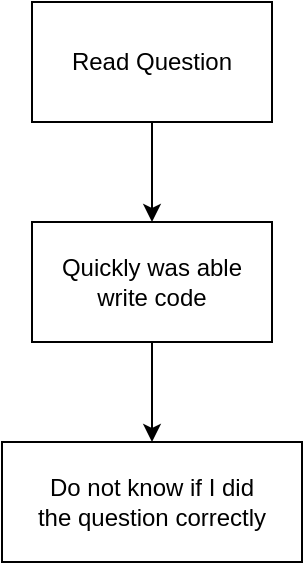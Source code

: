 <mxfile version="28.1.2">
  <diagram name="Page-1" id="EJUd-INsThSqOHwTjZL0">
    <mxGraphModel dx="918" dy="703" grid="1" gridSize="10" guides="1" tooltips="1" connect="1" arrows="1" fold="1" page="1" pageScale="1" pageWidth="850" pageHeight="1100" math="0" shadow="0">
      <root>
        <mxCell id="0" />
        <mxCell id="1" parent="0" />
        <mxCell id="i2G94lSHwPyEugUYW2sP-5" style="edgeStyle=orthogonalEdgeStyle;rounded=0;orthogonalLoop=1;jettySize=auto;html=1;exitX=0.5;exitY=1;exitDx=0;exitDy=0;entryX=0.5;entryY=0;entryDx=0;entryDy=0;" parent="1" source="i2G94lSHwPyEugUYW2sP-1" target="i2G94lSHwPyEugUYW2sP-7" edge="1">
          <mxGeometry relative="1" as="geometry">
            <mxPoint x="425" y="140" as="targetPoint" />
          </mxGeometry>
        </mxCell>
        <mxCell id="i2G94lSHwPyEugUYW2sP-1" value="Read Question" style="rounded=0;whiteSpace=wrap;html=1;" parent="1" vertex="1">
          <mxGeometry x="365" y="50" width="120" height="60" as="geometry" />
        </mxCell>
        <mxCell id="i2G94lSHwPyEugUYW2sP-6" style="edgeStyle=orthogonalEdgeStyle;rounded=0;orthogonalLoop=1;jettySize=auto;html=1;exitX=0.5;exitY=1;exitDx=0;exitDy=0;entryX=0.5;entryY=0;entryDx=0;entryDy=0;" parent="1" target="i2G94lSHwPyEugUYW2sP-3" edge="1">
          <mxGeometry relative="1" as="geometry">
            <mxPoint x="425" y="200" as="sourcePoint" />
          </mxGeometry>
        </mxCell>
        <mxCell id="i2G94lSHwPyEugUYW2sP-10" style="edgeStyle=orthogonalEdgeStyle;rounded=0;orthogonalLoop=1;jettySize=auto;html=1;exitX=0.5;exitY=1;exitDx=0;exitDy=0;entryX=0.5;entryY=0;entryDx=0;entryDy=0;" parent="1" source="i2G94lSHwPyEugUYW2sP-7" target="i2G94lSHwPyEugUYW2sP-9" edge="1">
          <mxGeometry relative="1" as="geometry" />
        </mxCell>
        <mxCell id="i2G94lSHwPyEugUYW2sP-7" value="Quickly was able&lt;div&gt;write code&lt;/div&gt;" style="rounded=0;whiteSpace=wrap;html=1;" parent="1" vertex="1">
          <mxGeometry x="365" y="160" width="120" height="60" as="geometry" />
        </mxCell>
        <mxCell id="i2G94lSHwPyEugUYW2sP-9" value="Do not know if I did&lt;div&gt;the question correctly&lt;/div&gt;" style="rounded=0;whiteSpace=wrap;html=1;" parent="1" vertex="1">
          <mxGeometry x="350" y="270" width="150" height="60" as="geometry" />
        </mxCell>
      </root>
    </mxGraphModel>
  </diagram>
</mxfile>
